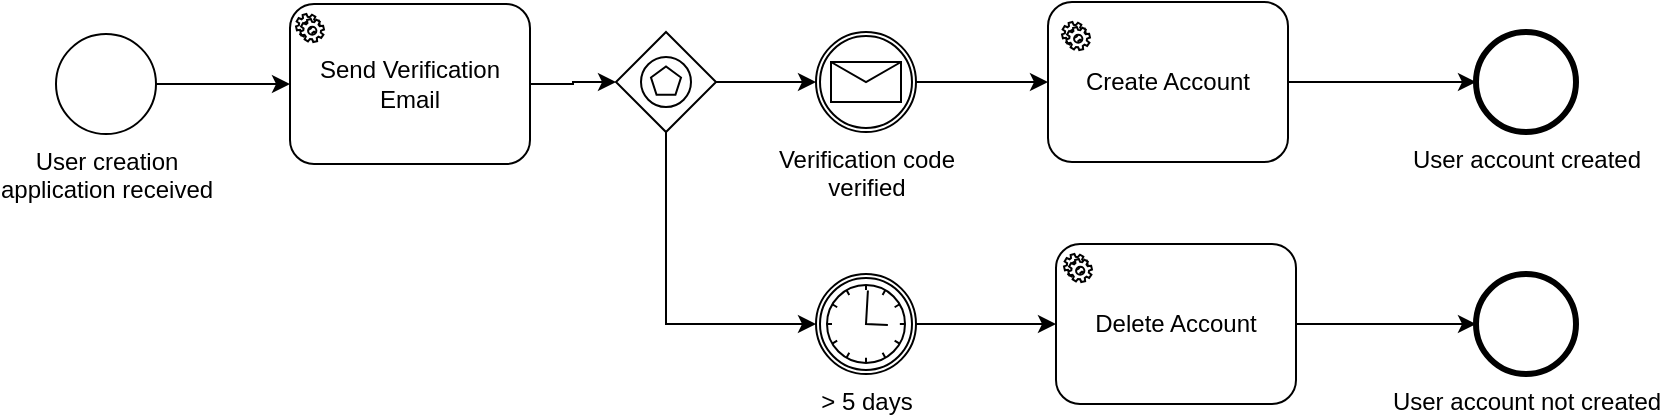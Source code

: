 <mxfile>
    <diagram id="vhApEED7g3VVfpgSAclX" name="Page-1">
        <mxGraphModel dx="1177" dy="958" grid="1" gridSize="10" guides="1" tooltips="1" connect="1" arrows="1" fold="1" page="1" pageScale="1" pageWidth="1100" pageHeight="850" background="#ffffff" math="0" shadow="0">
            <root>
                <mxCell id="0"/>
                <mxCell id="1" parent="0"/>
                <mxCell id="53" style="edgeStyle=orthogonalEdgeStyle;rounded=0;orthogonalLoop=1;jettySize=auto;html=1;entryX=0;entryY=0.5;entryDx=0;entryDy=0;" edge="1" parent="1" source="49" target="50">
                    <mxGeometry relative="1" as="geometry"/>
                </mxCell>
                <mxCell id="49" value="User creation &lt;br&gt;application received" style="shape=mxgraph.bpmn.shape;html=1;verticalLabelPosition=bottom;labelBackgroundColor=#ffffff;verticalAlign=top;align=center;perimeter=ellipsePerimeter;outlineConnect=0;outline=standard;symbol=general;" vertex="1" parent="1">
                    <mxGeometry x="70" y="390" width="50" height="50" as="geometry"/>
                </mxCell>
                <mxCell id="63" style="edgeStyle=orthogonalEdgeStyle;rounded=0;orthogonalLoop=1;jettySize=auto;html=1;" edge="1" parent="1" source="50" target="61">
                    <mxGeometry relative="1" as="geometry"/>
                </mxCell>
                <mxCell id="50" value="Send Verification Email" style="shape=ext;rounded=1;html=1;whiteSpace=wrap;" vertex="1" parent="1">
                    <mxGeometry x="187" y="375" width="120" height="80" as="geometry"/>
                </mxCell>
                <mxCell id="52" value="" style="shape=mxgraph.bpmn.service_task;html=1;outlineConnect=0;" vertex="1" parent="1">
                    <mxGeometry x="190" y="380" width="14" height="14" as="geometry"/>
                </mxCell>
                <mxCell id="55" value="User account created" style="shape=mxgraph.bpmn.shape;html=1;verticalLabelPosition=bottom;labelBackgroundColor=#ffffff;verticalAlign=top;align=center;perimeter=ellipsePerimeter;outlineConnect=0;outline=end;symbol=general;" vertex="1" parent="1">
                    <mxGeometry x="780" y="389" width="50" height="50" as="geometry"/>
                </mxCell>
                <mxCell id="74" value="" style="edgeStyle=orthogonalEdgeStyle;rounded=0;orthogonalLoop=1;jettySize=auto;html=1;" edge="1" parent="1" source="58" target="67">
                    <mxGeometry relative="1" as="geometry"/>
                </mxCell>
                <mxCell id="58" value="Delete Account" style="shape=ext;rounded=1;html=1;whiteSpace=wrap;" vertex="1" parent="1">
                    <mxGeometry x="570" y="495" width="120" height="80" as="geometry"/>
                </mxCell>
                <mxCell id="70" style="edgeStyle=orthogonalEdgeStyle;rounded=0;orthogonalLoop=1;jettySize=auto;html=1;entryX=0;entryY=0.5;entryDx=0;entryDy=0;" edge="1" parent="1" source="54" target="66">
                    <mxGeometry relative="1" as="geometry"/>
                </mxCell>
                <mxCell id="54" value="Verification code&lt;br&gt;verified&lt;br&gt;" style="shape=mxgraph.bpmn.shape;html=1;verticalLabelPosition=bottom;labelBackgroundColor=#ffffff;verticalAlign=top;align=center;perimeter=ellipsePerimeter;outlineConnect=0;outline=catching;symbol=message;" vertex="1" parent="1">
                    <mxGeometry x="450" y="389" width="50" height="50" as="geometry"/>
                </mxCell>
                <mxCell id="64" style="edgeStyle=orthogonalEdgeStyle;rounded=0;orthogonalLoop=1;jettySize=auto;html=1;entryX=0;entryY=0.5;entryDx=0;entryDy=0;" edge="1" parent="1" source="61" target="54">
                    <mxGeometry relative="1" as="geometry"/>
                </mxCell>
                <mxCell id="72" style="edgeStyle=orthogonalEdgeStyle;rounded=0;orthogonalLoop=1;jettySize=auto;html=1;entryX=0;entryY=0.5;entryDx=0;entryDy=0;" edge="1" parent="1" source="61" target="62">
                    <mxGeometry relative="1" as="geometry">
                        <Array as="points">
                            <mxPoint x="375" y="535"/>
                        </Array>
                    </mxGeometry>
                </mxCell>
                <mxCell id="61" value="" style="shape=mxgraph.bpmn.shape;html=1;verticalLabelPosition=bottom;labelBackgroundColor=#ffffff;verticalAlign=top;align=center;perimeter=rhombusPerimeter;background=gateway;outlineConnect=0;outline=standard;symbol=multiple;" vertex="1" parent="1">
                    <mxGeometry x="350" y="389" width="50" height="50" as="geometry"/>
                </mxCell>
                <mxCell id="73" style="edgeStyle=orthogonalEdgeStyle;rounded=0;orthogonalLoop=1;jettySize=auto;html=1;" edge="1" parent="1" source="62" target="58">
                    <mxGeometry relative="1" as="geometry"/>
                </mxCell>
                <mxCell id="62" value="&amp;gt; 5 days" style="shape=mxgraph.bpmn.shape;html=1;verticalLabelPosition=bottom;labelBackgroundColor=#ffffff;verticalAlign=top;align=center;perimeter=ellipsePerimeter;outlineConnect=0;outline=catching;symbol=timer;" vertex="1" parent="1">
                    <mxGeometry x="450" y="510" width="50" height="50" as="geometry"/>
                </mxCell>
                <mxCell id="71" style="edgeStyle=orthogonalEdgeStyle;rounded=0;orthogonalLoop=1;jettySize=auto;html=1;entryX=0;entryY=0.5;entryDx=0;entryDy=0;" edge="1" parent="1" source="66" target="55">
                    <mxGeometry relative="1" as="geometry"/>
                </mxCell>
                <mxCell id="66" value="Create Account" style="shape=ext;rounded=1;html=1;whiteSpace=wrap;" vertex="1" parent="1">
                    <mxGeometry x="566" y="374" width="120" height="80" as="geometry"/>
                </mxCell>
                <mxCell id="67" value="User account not created" style="shape=mxgraph.bpmn.shape;html=1;verticalLabelPosition=bottom;labelBackgroundColor=#ffffff;verticalAlign=top;align=center;perimeter=ellipsePerimeter;outlineConnect=0;outline=end;symbol=general;" vertex="1" parent="1">
                    <mxGeometry x="780" y="510" width="50" height="50" as="geometry"/>
                </mxCell>
                <mxCell id="68" value="" style="shape=mxgraph.bpmn.service_task;html=1;outlineConnect=0;" vertex="1" parent="1">
                    <mxGeometry x="573" y="384" width="14" height="14" as="geometry"/>
                </mxCell>
                <mxCell id="69" value="" style="shape=mxgraph.bpmn.service_task;html=1;outlineConnect=0;" vertex="1" parent="1">
                    <mxGeometry x="574" y="500" width="14" height="14" as="geometry"/>
                </mxCell>
            </root>
        </mxGraphModel>
    </diagram>
</mxfile>
